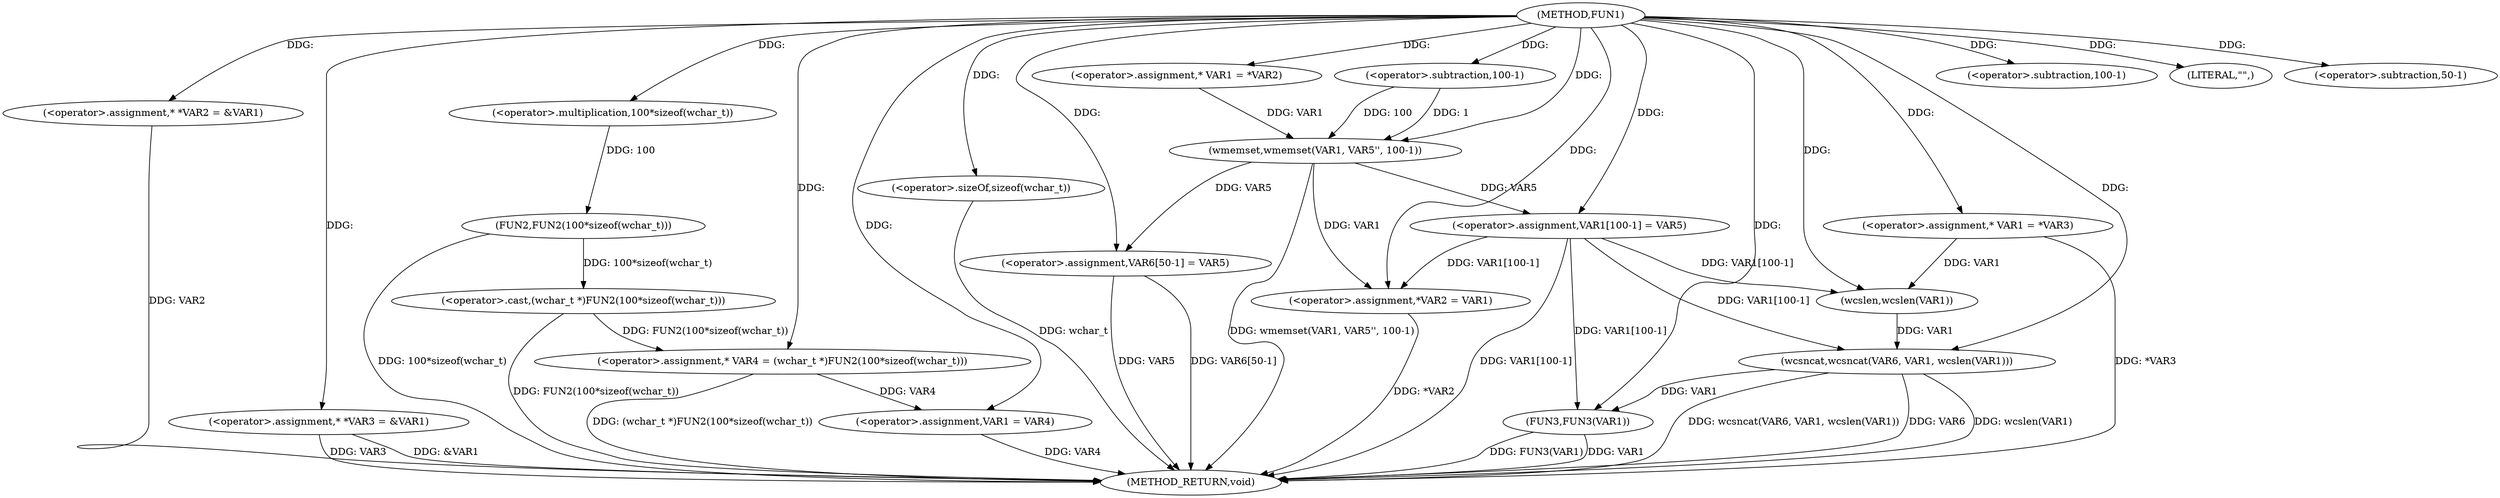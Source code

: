 digraph FUN1 {  
"1000100" [label = "(METHOD,FUN1)" ]
"1000171" [label = "(METHOD_RETURN,void)" ]
"1000104" [label = "(<operator>.assignment,* *VAR2 = &VAR1)" ]
"1000109" [label = "(<operator>.assignment,* *VAR3 = &VAR1)" ]
"1000114" [label = "(<operator>.assignment,* VAR4 = (wchar_t *)FUN2(100*sizeof(wchar_t)))" ]
"1000116" [label = "(<operator>.cast,(wchar_t *)FUN2(100*sizeof(wchar_t)))" ]
"1000118" [label = "(FUN2,FUN2(100*sizeof(wchar_t)))" ]
"1000119" [label = "(<operator>.multiplication,100*sizeof(wchar_t))" ]
"1000121" [label = "(<operator>.sizeOf,sizeof(wchar_t))" ]
"1000123" [label = "(<operator>.assignment,VAR1 = VAR4)" ]
"1000128" [label = "(<operator>.assignment,* VAR1 = *VAR2)" ]
"1000132" [label = "(wmemset,wmemset(VAR1, VAR5'', 100-1))" ]
"1000135" [label = "(<operator>.subtraction,100-1)" ]
"1000138" [label = "(<operator>.assignment,VAR1[100-1] = VAR5)" ]
"1000141" [label = "(<operator>.subtraction,100-1)" ]
"1000145" [label = "(<operator>.assignment,*VAR2 = VAR1)" ]
"1000151" [label = "(<operator>.assignment,* VAR1 = *VAR3)" ]
"1000156" [label = "(LITERAL,\"\",)" ]
"1000157" [label = "(wcsncat,wcsncat(VAR6, VAR1, wcslen(VAR1)))" ]
"1000160" [label = "(wcslen,wcslen(VAR1))" ]
"1000162" [label = "(<operator>.assignment,VAR6[50-1] = VAR5)" ]
"1000165" [label = "(<operator>.subtraction,50-1)" ]
"1000169" [label = "(FUN3,FUN3(VAR1))" ]
  "1000162" -> "1000171"  [ label = "DDG: VAR5"] 
  "1000123" -> "1000171"  [ label = "DDG: VAR4"] 
  "1000169" -> "1000171"  [ label = "DDG: FUN3(VAR1)"] 
  "1000157" -> "1000171"  [ label = "DDG: wcsncat(VAR6, VAR1, wcslen(VAR1))"] 
  "1000104" -> "1000171"  [ label = "DDG: VAR2"] 
  "1000157" -> "1000171"  [ label = "DDG: VAR6"] 
  "1000151" -> "1000171"  [ label = "DDG: *VAR3"] 
  "1000116" -> "1000171"  [ label = "DDG: FUN2(100*sizeof(wchar_t))"] 
  "1000109" -> "1000171"  [ label = "DDG: VAR3"] 
  "1000169" -> "1000171"  [ label = "DDG: VAR1"] 
  "1000118" -> "1000171"  [ label = "DDG: 100*sizeof(wchar_t)"] 
  "1000157" -> "1000171"  [ label = "DDG: wcslen(VAR1)"] 
  "1000132" -> "1000171"  [ label = "DDG: wmemset(VAR1, VAR5'', 100-1)"] 
  "1000138" -> "1000171"  [ label = "DDG: VAR1[100-1]"] 
  "1000121" -> "1000171"  [ label = "DDG: wchar_t"] 
  "1000162" -> "1000171"  [ label = "DDG: VAR6[50-1]"] 
  "1000145" -> "1000171"  [ label = "DDG: *VAR2"] 
  "1000109" -> "1000171"  [ label = "DDG: &VAR1"] 
  "1000114" -> "1000171"  [ label = "DDG: (wchar_t *)FUN2(100*sizeof(wchar_t))"] 
  "1000100" -> "1000104"  [ label = "DDG: "] 
  "1000100" -> "1000109"  [ label = "DDG: "] 
  "1000116" -> "1000114"  [ label = "DDG: FUN2(100*sizeof(wchar_t))"] 
  "1000100" -> "1000114"  [ label = "DDG: "] 
  "1000118" -> "1000116"  [ label = "DDG: 100*sizeof(wchar_t)"] 
  "1000119" -> "1000118"  [ label = "DDG: 100"] 
  "1000100" -> "1000119"  [ label = "DDG: "] 
  "1000100" -> "1000121"  [ label = "DDG: "] 
  "1000114" -> "1000123"  [ label = "DDG: VAR4"] 
  "1000100" -> "1000123"  [ label = "DDG: "] 
  "1000100" -> "1000128"  [ label = "DDG: "] 
  "1000128" -> "1000132"  [ label = "DDG: VAR1"] 
  "1000100" -> "1000132"  [ label = "DDG: "] 
  "1000135" -> "1000132"  [ label = "DDG: 100"] 
  "1000135" -> "1000132"  [ label = "DDG: 1"] 
  "1000100" -> "1000135"  [ label = "DDG: "] 
  "1000132" -> "1000138"  [ label = "DDG: VAR5"] 
  "1000100" -> "1000138"  [ label = "DDG: "] 
  "1000100" -> "1000141"  [ label = "DDG: "] 
  "1000138" -> "1000145"  [ label = "DDG: VAR1[100-1]"] 
  "1000132" -> "1000145"  [ label = "DDG: VAR1"] 
  "1000100" -> "1000145"  [ label = "DDG: "] 
  "1000100" -> "1000151"  [ label = "DDG: "] 
  "1000100" -> "1000156"  [ label = "DDG: "] 
  "1000100" -> "1000157"  [ label = "DDG: "] 
  "1000138" -> "1000157"  [ label = "DDG: VAR1[100-1]"] 
  "1000160" -> "1000157"  [ label = "DDG: VAR1"] 
  "1000138" -> "1000160"  [ label = "DDG: VAR1[100-1]"] 
  "1000151" -> "1000160"  [ label = "DDG: VAR1"] 
  "1000100" -> "1000160"  [ label = "DDG: "] 
  "1000100" -> "1000162"  [ label = "DDG: "] 
  "1000132" -> "1000162"  [ label = "DDG: VAR5"] 
  "1000100" -> "1000165"  [ label = "DDG: "] 
  "1000157" -> "1000169"  [ label = "DDG: VAR1"] 
  "1000138" -> "1000169"  [ label = "DDG: VAR1[100-1]"] 
  "1000100" -> "1000169"  [ label = "DDG: "] 
}
